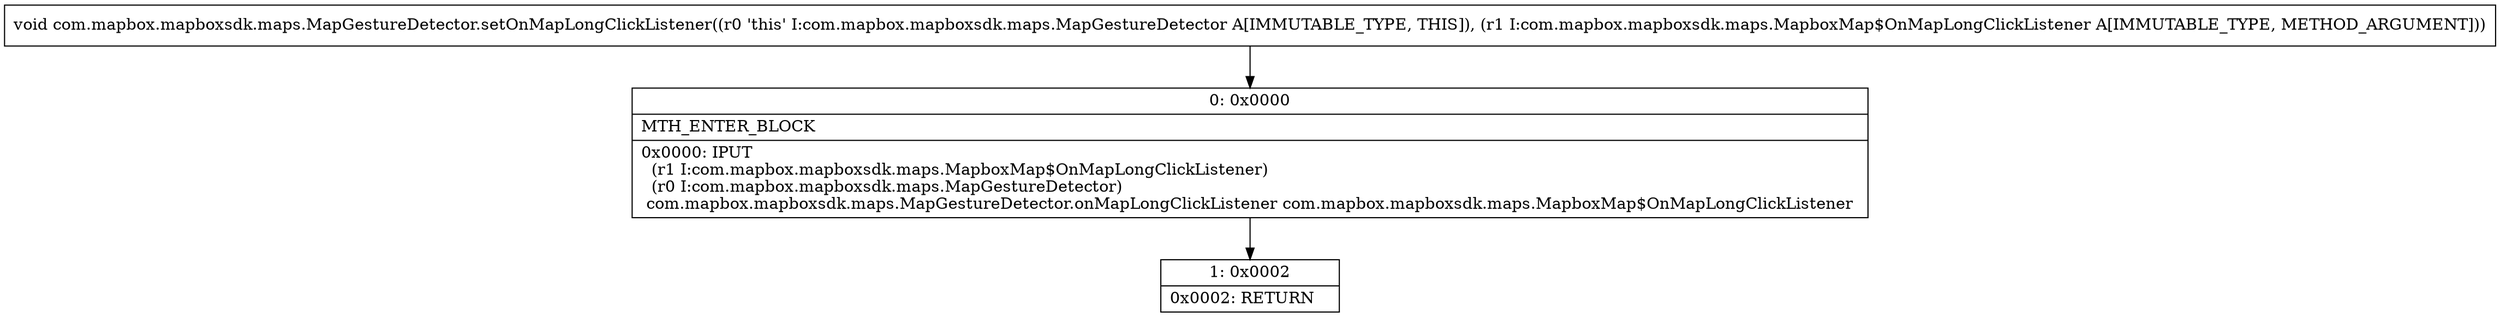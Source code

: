 digraph "CFG forcom.mapbox.mapboxsdk.maps.MapGestureDetector.setOnMapLongClickListener(Lcom\/mapbox\/mapboxsdk\/maps\/MapboxMap$OnMapLongClickListener;)V" {
Node_0 [shape=record,label="{0\:\ 0x0000|MTH_ENTER_BLOCK\l|0x0000: IPUT  \l  (r1 I:com.mapbox.mapboxsdk.maps.MapboxMap$OnMapLongClickListener)\l  (r0 I:com.mapbox.mapboxsdk.maps.MapGestureDetector)\l com.mapbox.mapboxsdk.maps.MapGestureDetector.onMapLongClickListener com.mapbox.mapboxsdk.maps.MapboxMap$OnMapLongClickListener \l}"];
Node_1 [shape=record,label="{1\:\ 0x0002|0x0002: RETURN   \l}"];
MethodNode[shape=record,label="{void com.mapbox.mapboxsdk.maps.MapGestureDetector.setOnMapLongClickListener((r0 'this' I:com.mapbox.mapboxsdk.maps.MapGestureDetector A[IMMUTABLE_TYPE, THIS]), (r1 I:com.mapbox.mapboxsdk.maps.MapboxMap$OnMapLongClickListener A[IMMUTABLE_TYPE, METHOD_ARGUMENT])) }"];
MethodNode -> Node_0;
Node_0 -> Node_1;
}

